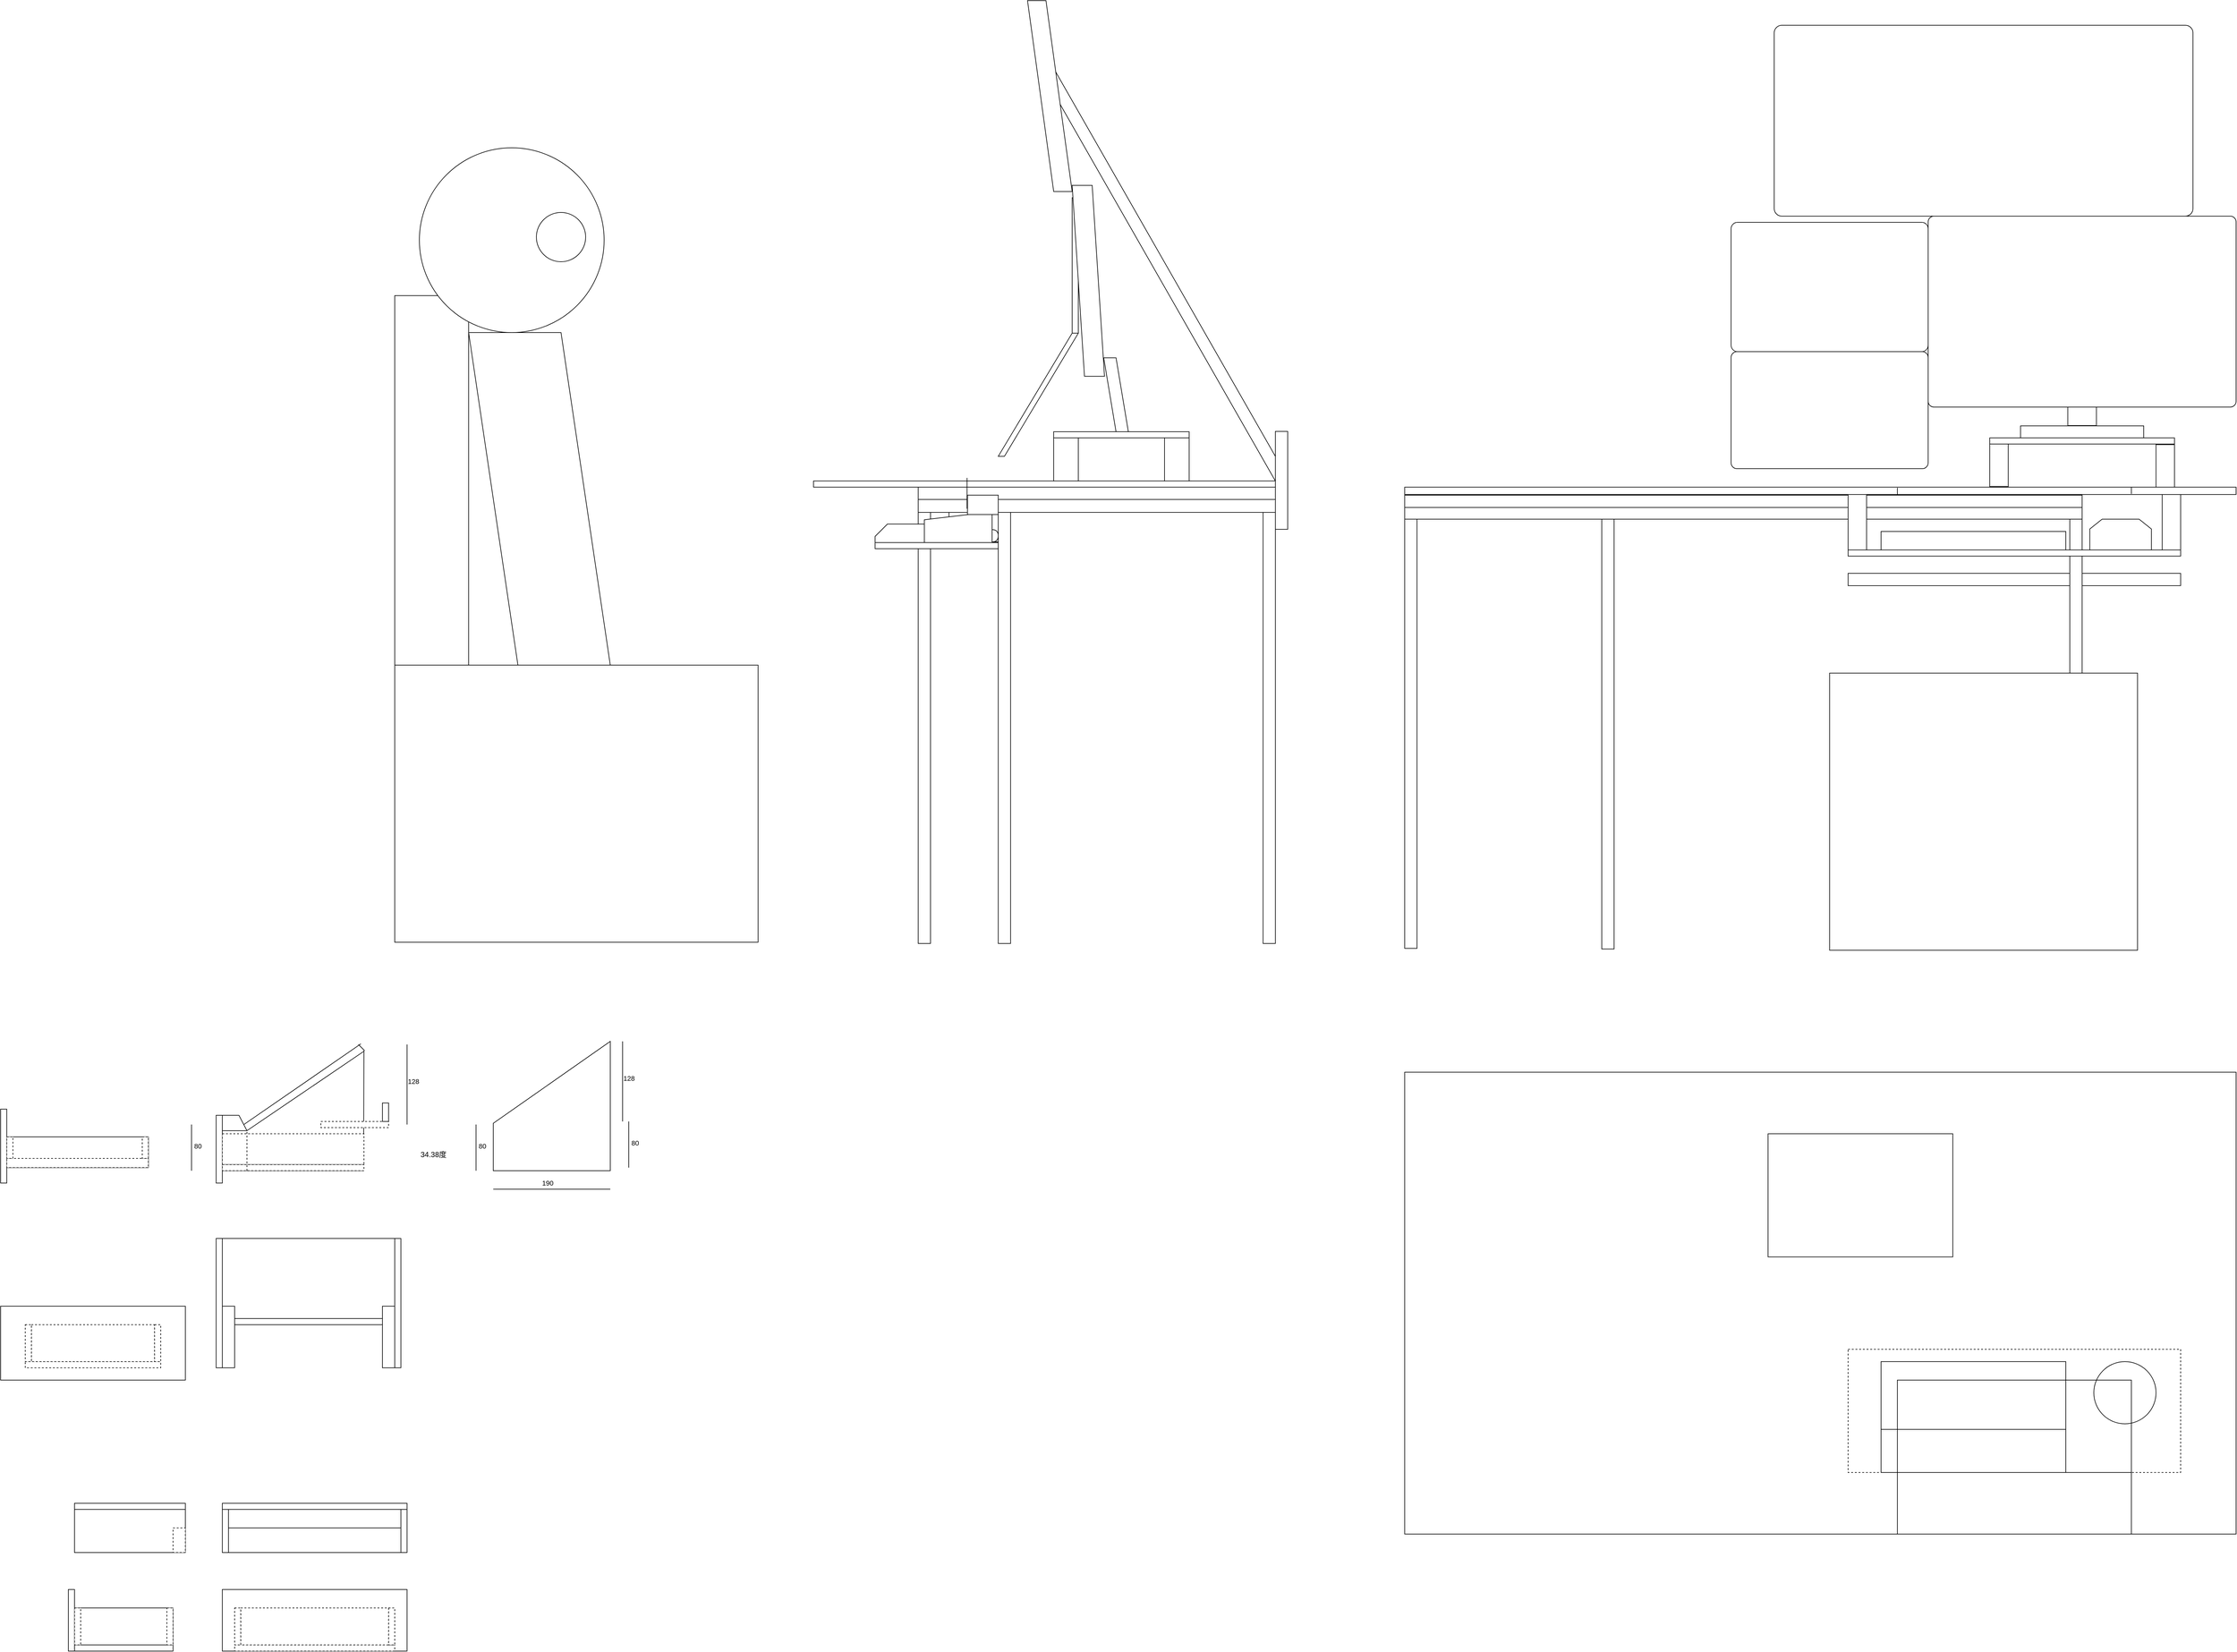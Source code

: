 <mxfile>
    <diagram id="0uSlt06-4vr5np38aqc7" name="ページ1">
        <mxGraphModel dx="3028" dy="689" grid="1" gridSize="10" guides="1" tooltips="1" connect="1" arrows="1" fold="1" page="1" pageScale="1" pageWidth="827" pageHeight="1169" math="0" shadow="0">
            <root>
                <mxCell id="0"/>
                <mxCell id="1" parent="0"/>
                <mxCell id="184" value="" style="rounded=0;whiteSpace=wrap;html=1;" vertex="1" parent="1">
                    <mxGeometry x="-1240" y="3080" width="280" height="10" as="geometry"/>
                </mxCell>
                <mxCell id="98" value="" style="rounded=0;whiteSpace=wrap;html=1;fillColor=default;flipH=0;" parent="1" vertex="1">
                    <mxGeometry x="680" y="2680" width="1350" height="750" as="geometry"/>
                </mxCell>
                <mxCell id="127" value="" style="rounded=0;whiteSpace=wrap;html=1;dashed=1;" parent="1" vertex="1">
                    <mxGeometry x="1400" y="3130" width="540" height="200" as="geometry"/>
                </mxCell>
                <mxCell id="52" value="" style="shape=parallelogram;perimeter=parallelogramPerimeter;whiteSpace=wrap;html=1;fixedSize=1;flipV=0;flipH=0;direction=south;size=630;" parent="1" vertex="1">
                    <mxGeometry x="110" y="1050" width="360" height="670" as="geometry"/>
                </mxCell>
                <mxCell id="46" value="" style="shape=parallelogram;perimeter=parallelogramPerimeter;whiteSpace=wrap;html=1;fixedSize=1;size=120;" parent="1" vertex="1">
                    <mxGeometry x="20" y="1480" width="130" height="200" as="geometry"/>
                </mxCell>
                <mxCell id="49" value="" style="rounded=0;whiteSpace=wrap;html=1;" parent="1" vertex="1">
                    <mxGeometry x="140" y="1260" width="10" height="220" as="geometry"/>
                </mxCell>
                <mxCell id="39" value="" style="rounded=0;whiteSpace=wrap;html=1;" parent="1" vertex="1">
                    <mxGeometry x="-100" y="1729" width="40" height="90" as="geometry"/>
                </mxCell>
                <mxCell id="37" value="" style="rounded=0;whiteSpace=wrap;html=1;" parent="1" vertex="1">
                    <mxGeometry x="-20" y="1729" width="40" height="90" as="geometry"/>
                </mxCell>
                <mxCell id="2" value="" style="rounded=0;whiteSpace=wrap;html=1;" parent="1" vertex="1">
                    <mxGeometry x="-110" y="1771" width="20" height="700" as="geometry"/>
                </mxCell>
                <mxCell id="3" value="" style="rounded=0;whiteSpace=wrap;html=1;" parent="1" vertex="1">
                    <mxGeometry x="-110" y="1750" width="580" height="21" as="geometry"/>
                </mxCell>
                <mxCell id="4" value="" style="shape=card;whiteSpace=wrap;html=1;size=20;" parent="1" vertex="1">
                    <mxGeometry x="-180" y="1790" width="80" height="30" as="geometry"/>
                </mxCell>
                <mxCell id="5" value="" style="shape=manualInput;whiteSpace=wrap;html=1;size=13;" parent="1" vertex="1">
                    <mxGeometry x="-100" y="1770" width="110" height="50" as="geometry"/>
                </mxCell>
                <mxCell id="6" value="" style="rounded=0;whiteSpace=wrap;html=1;" parent="1" vertex="1">
                    <mxGeometry x="-180" y="1820" width="200" height="10" as="geometry"/>
                </mxCell>
                <mxCell id="7" value="" style="rounded=0;whiteSpace=wrap;html=1;" parent="1" vertex="1">
                    <mxGeometry x="450" y="1771" width="20" height="700" as="geometry"/>
                </mxCell>
                <mxCell id="8" value="" style="rounded=0;whiteSpace=wrap;html=1;" parent="1" vertex="1">
                    <mxGeometry x="20" y="1771" width="20" height="700" as="geometry"/>
                </mxCell>
                <mxCell id="9" value="" style="rounded=0;whiteSpace=wrap;html=1;" parent="1" vertex="1">
                    <mxGeometry x="-110" y="1730" width="580" height="20" as="geometry"/>
                </mxCell>
                <mxCell id="10" value="" style="rounded=0;whiteSpace=wrap;html=1;" parent="1" vertex="1">
                    <mxGeometry x="-280" y="1720" width="750" height="10" as="geometry"/>
                </mxCell>
                <mxCell id="11" value="" style="rounded=0;whiteSpace=wrap;html=1;" parent="1" vertex="1">
                    <mxGeometry x="-960" y="2019" width="590" height="450" as="geometry"/>
                </mxCell>
                <mxCell id="12" value="" style="rounded=0;whiteSpace=wrap;html=1;" parent="1" vertex="1">
                    <mxGeometry x="-960" y="1419" width="120" height="600" as="geometry"/>
                </mxCell>
                <mxCell id="16" value="" style="ellipse;whiteSpace=wrap;html=1;aspect=fixed;fillColor=default;" parent="1" vertex="1">
                    <mxGeometry x="-920" y="1179" width="300" height="300" as="geometry"/>
                </mxCell>
                <mxCell id="17" value="" style="shape=parallelogram;perimeter=parallelogramPerimeter;whiteSpace=wrap;html=1;fixedSize=1;fillColor=default;flipH=1;size=80;" parent="1" vertex="1">
                    <mxGeometry x="-840" y="1479" width="230" height="540" as="geometry"/>
                </mxCell>
                <mxCell id="18" value="" style="ellipse;whiteSpace=wrap;html=1;aspect=fixed;fillColor=default;" parent="1" vertex="1">
                    <mxGeometry x="-730" y="1284" width="80" height="80" as="geometry"/>
                </mxCell>
                <mxCell id="30" value="" style="shape=or;whiteSpace=wrap;html=1;" parent="1" vertex="1">
                    <mxGeometry x="10" y="1799" width="10" height="20" as="geometry"/>
                </mxCell>
                <mxCell id="31" value="" style="endArrow=none;html=1;" parent="1" edge="1">
                    <mxGeometry width="50" height="50" relative="1" as="geometry">
                        <mxPoint x="-30.67" y="1765" as="sourcePoint"/>
                        <mxPoint x="-30.67" y="1715" as="targetPoint"/>
                    </mxGeometry>
                </mxCell>
                <mxCell id="40" value="" style="rounded=0;whiteSpace=wrap;html=1;" parent="1" vertex="1">
                    <mxGeometry x="1400" y="1870" width="540" height="20" as="geometry"/>
                </mxCell>
                <mxCell id="41" value="" style="rounded=0;whiteSpace=wrap;html=1;" parent="1" vertex="1">
                    <mxGeometry x="110" y="1640" width="220" height="10" as="geometry"/>
                </mxCell>
                <mxCell id="42" value="" style="rounded=0;whiteSpace=wrap;html=1;" parent="1" vertex="1">
                    <mxGeometry x="290" y="1650" width="40" height="70" as="geometry"/>
                </mxCell>
                <mxCell id="43" value="" style="rounded=0;whiteSpace=wrap;html=1;" parent="1" vertex="1">
                    <mxGeometry x="110" y="1650" width="40" height="70" as="geometry"/>
                </mxCell>
                <mxCell id="44" value="" style="shape=parallelogram;perimeter=parallelogramPerimeter;whiteSpace=wrap;html=1;fixedSize=1;fillColor=default;flipH=1;" parent="1" vertex="1">
                    <mxGeometry x="191.25" y="1520" width="40" height="120" as="geometry"/>
                </mxCell>
                <mxCell id="45" value="" style="shape=parallelogram;perimeter=parallelogramPerimeter;whiteSpace=wrap;html=1;fixedSize=1;fillColor=default;flipH=1;" parent="1" vertex="1">
                    <mxGeometry x="140" y="1240" width="52.5" height="310" as="geometry"/>
                </mxCell>
                <mxCell id="50" value="" style="shape=parallelogram;perimeter=parallelogramPerimeter;whiteSpace=wrap;html=1;fixedSize=1;fillColor=default;flipH=1;size=42.5;" parent="1" vertex="1">
                    <mxGeometry x="67.5" y="940" width="72.5" height="310" as="geometry"/>
                </mxCell>
                <mxCell id="53" value="" style="rounded=0;whiteSpace=wrap;html=1;" parent="1" vertex="1">
                    <mxGeometry x="470" y="1639.5" width="20" height="159" as="geometry"/>
                </mxCell>
                <mxCell id="55" value="" style="rounded=0;whiteSpace=wrap;html=1;fillColor=default;flipH=0;" parent="1" vertex="1">
                    <mxGeometry x="680" y="1730" width="1350" height="12" as="geometry"/>
                </mxCell>
                <mxCell id="56" value="" style="rounded=0;whiteSpace=wrap;html=1;fillColor=default;flipH=0;" parent="1" vertex="1">
                    <mxGeometry x="680" y="1743" width="1100" height="20" as="geometry"/>
                </mxCell>
                <mxCell id="57" value="" style="rounded=0;whiteSpace=wrap;html=1;fillColor=default;flipH=0;" parent="1" vertex="1">
                    <mxGeometry x="680" y="1763" width="1100" height="19" as="geometry"/>
                </mxCell>
                <mxCell id="58" value="" style="rounded=0;whiteSpace=wrap;html=1;flipH=0;" parent="1" vertex="1">
                    <mxGeometry x="1760" y="1782" width="20" height="700" as="geometry"/>
                </mxCell>
                <mxCell id="59" value="" style="rounded=0;whiteSpace=wrap;html=1;flipH=0;" parent="1" vertex="1">
                    <mxGeometry x="1370" y="2032" width="500" height="450" as="geometry"/>
                </mxCell>
                <mxCell id="68" value="" style="rounded=0;whiteSpace=wrap;html=1;" parent="1" vertex="1">
                    <mxGeometry x="1000" y="1782" width="20" height="698" as="geometry"/>
                </mxCell>
                <mxCell id="69" value="" style="rounded=0;whiteSpace=wrap;html=1;" parent="1" vertex="1">
                    <mxGeometry x="680" y="1782" width="20" height="697" as="geometry"/>
                </mxCell>
                <mxCell id="70" value="" style="rounded=0;whiteSpace=wrap;html=1;flipH=0;" parent="1" vertex="1">
                    <mxGeometry x="1400" y="1832" width="540" height="10" as="geometry"/>
                </mxCell>
                <mxCell id="71" value="" style="shape=loopLimit;whiteSpace=wrap;html=1;flipH=0;" parent="1" vertex="1">
                    <mxGeometry x="1792.5" y="1782" width="100" height="50" as="geometry"/>
                </mxCell>
                <mxCell id="73" value="" style="rounded=0;whiteSpace=wrap;html=1;flipH=0;" parent="1" vertex="1">
                    <mxGeometry x="1453.5" y="1802" width="300" height="30" as="geometry"/>
                </mxCell>
                <mxCell id="75" value="" style="rounded=0;whiteSpace=wrap;html=1;fillColor=default;flipH=0;" parent="1" vertex="1">
                    <mxGeometry x="1910" y="1742" width="30" height="90" as="geometry"/>
                </mxCell>
                <mxCell id="77" value="" style="endArrow=none;html=1;" parent="1" edge="1">
                    <mxGeometry width="50" height="50" relative="1" as="geometry">
                        <mxPoint x="1860.0" y="1730" as="sourcePoint"/>
                        <mxPoint x="1860" y="1741" as="targetPoint"/>
                    </mxGeometry>
                </mxCell>
                <mxCell id="80" value="" style="rounded=0;whiteSpace=wrap;html=1;fillColor=default;flipH=0;" parent="1" vertex="1">
                    <mxGeometry x="1400" y="1742" width="30" height="90" as="geometry"/>
                </mxCell>
                <mxCell id="86" value="" style="rounded=1;whiteSpace=wrap;html=1;fillColor=default;spacing=2;arcSize=5;flipH=0;" parent="1" vertex="1">
                    <mxGeometry x="1210" y="1300" width="320" height="210" as="geometry"/>
                </mxCell>
                <mxCell id="87" value="" style="rounded=1;whiteSpace=wrap;html=1;fillColor=default;spacing=2;arcSize=5;flipH=0;" parent="1" vertex="1">
                    <mxGeometry x="1210" y="1510" width="320" height="190" as="geometry"/>
                </mxCell>
                <mxCell id="89" value="" style="rounded=0;whiteSpace=wrap;html=1;" parent="1" vertex="1">
                    <mxGeometry x="1630" y="1650" width="300" height="10" as="geometry"/>
                </mxCell>
                <mxCell id="90" value="" style="rounded=1;whiteSpace=wrap;html=1;arcSize=3;" parent="1" vertex="1">
                    <mxGeometry x="1530" y="1290" width="500" height="310" as="geometry"/>
                </mxCell>
                <mxCell id="92" value="" style="endArrow=none;html=1;" parent="1" edge="1">
                    <mxGeometry width="50" height="50" relative="1" as="geometry">
                        <mxPoint x="1480.0" y="1731" as="sourcePoint"/>
                        <mxPoint x="1480" y="1742" as="targetPoint"/>
                    </mxGeometry>
                </mxCell>
                <mxCell id="93" value="" style="rounded=1;whiteSpace=wrap;html=1;arcSize=4;" parent="1" vertex="1">
                    <mxGeometry x="1280" y="980" width="680" height="310" as="geometry"/>
                </mxCell>
                <mxCell id="94" value="" style="rounded=0;whiteSpace=wrap;html=1;" parent="1" vertex="1">
                    <mxGeometry x="1680" y="1630.5" width="200" height="19.5" as="geometry"/>
                </mxCell>
                <mxCell id="95" value="" style="rounded=0;whiteSpace=wrap;html=1;" parent="1" vertex="1">
                    <mxGeometry x="1630" y="1660" width="30" height="69" as="geometry"/>
                </mxCell>
                <mxCell id="96" value="" style="rounded=0;whiteSpace=wrap;html=1;" parent="1" vertex="1">
                    <mxGeometry x="1900" y="1661" width="30" height="69" as="geometry"/>
                </mxCell>
                <mxCell id="97" value="" style="rounded=0;whiteSpace=wrap;html=1;" parent="1" vertex="1">
                    <mxGeometry x="1756.75" y="1600" width="46.5" height="30" as="geometry"/>
                </mxCell>
                <mxCell id="101" value="" style="rounded=0;whiteSpace=wrap;html=1;fillColor=default;" parent="1" vertex="1">
                    <mxGeometry x="1453.5" y="3150" width="300" height="110" as="geometry"/>
                </mxCell>
                <mxCell id="105" value="" style="ellipse;whiteSpace=wrap;html=1;aspect=fixed;fillColor=default;" parent="1" vertex="1">
                    <mxGeometry x="1799" y="3150" width="101" height="101" as="geometry"/>
                </mxCell>
                <mxCell id="100" value="" style="rounded=0;whiteSpace=wrap;html=1;fillColor=default;" parent="1" vertex="1">
                    <mxGeometry x="1453.5" y="3260" width="300" height="70" as="geometry"/>
                </mxCell>
                <mxCell id="128" value="" style="rounded=0;whiteSpace=wrap;html=1;" parent="1" vertex="1">
                    <mxGeometry x="-30" y="1743" width="50" height="31.5" as="geometry"/>
                </mxCell>
                <mxCell id="126" value="" style="rounded=0;whiteSpace=wrap;html=1;fillColor=none;" parent="1" vertex="1">
                    <mxGeometry x="1480" y="3180" width="380" height="150" as="geometry"/>
                </mxCell>
                <mxCell id="135" value="" style="endArrow=none;html=1;" parent="1" edge="1">
                    <mxGeometry width="50" height="50" relative="1" as="geometry">
                        <mxPoint x="1480" y="3430" as="sourcePoint"/>
                        <mxPoint x="1480" y="3330" as="targetPoint"/>
                    </mxGeometry>
                </mxCell>
                <mxCell id="136" value="" style="endArrow=none;html=1;" parent="1" edge="1">
                    <mxGeometry width="50" height="50" relative="1" as="geometry">
                        <mxPoint x="1860" y="3430.0" as="sourcePoint"/>
                        <mxPoint x="1860" y="3330" as="targetPoint"/>
                    </mxGeometry>
                </mxCell>
                <mxCell id="125" value="" style="rounded=0;whiteSpace=wrap;html=1;" parent="1" vertex="1">
                    <mxGeometry x="1270" y="2780" width="300" height="200" as="geometry"/>
                </mxCell>
                <mxCell id="147" value="&lt;meta charset=&quot;utf-8&quot;&gt;34.38度" style="text;whiteSpace=wrap;html=1;" vertex="1" parent="1">
                    <mxGeometry x="-920" y="2800" width="50" height="20" as="geometry"/>
                </mxCell>
                <mxCell id="150" value="" style="shape=manualInput;whiteSpace=wrap;html=1;size=133;" vertex="1" parent="1">
                    <mxGeometry x="-800" y="2630" width="190" height="210" as="geometry"/>
                </mxCell>
                <mxCell id="152" value="128" style="endArrow=none;html=1;" edge="1" parent="1">
                    <mxGeometry x="0.077" y="-10" width="50" height="50" relative="1" as="geometry">
                        <mxPoint x="-940" y="2765" as="sourcePoint"/>
                        <mxPoint x="-940" y="2635" as="targetPoint"/>
                        <mxPoint as="offset"/>
                    </mxGeometry>
                </mxCell>
                <mxCell id="154" value="" style="endArrow=none;html=1;" edge="1" parent="1">
                    <mxGeometry width="50" height="50" relative="1" as="geometry">
                        <mxPoint x="-1010.71" y="2840" as="sourcePoint"/>
                        <mxPoint x="-1010" y="2645" as="targetPoint"/>
                    </mxGeometry>
                </mxCell>
                <mxCell id="155" value="" style="endArrow=none;html=1;" edge="1" parent="1">
                    <mxGeometry width="50" height="50" relative="1" as="geometry">
                        <mxPoint x="-1010.71" y="2840" as="sourcePoint"/>
                        <mxPoint x="-1240" y="2840" as="targetPoint"/>
                    </mxGeometry>
                </mxCell>
                <mxCell id="156" value="" style="endArrow=none;html=1;" edge="1" parent="1">
                    <mxGeometry width="50" height="50" relative="1" as="geometry">
                        <mxPoint x="-1240.0" y="2840" as="sourcePoint"/>
                        <mxPoint x="-1240" y="2760" as="targetPoint"/>
                    </mxGeometry>
                </mxCell>
                <mxCell id="157" value="" style="endArrow=none;html=1;" edge="1" parent="1">
                    <mxGeometry width="50" height="50" relative="1" as="geometry">
                        <mxPoint x="-1240" y="2775" as="sourcePoint"/>
                        <mxPoint x="-1200" y="2775" as="targetPoint"/>
                    </mxGeometry>
                </mxCell>
                <mxCell id="159" value="" style="endArrow=none;html=1;" edge="1" parent="1">
                    <mxGeometry width="50" height="50" relative="1" as="geometry">
                        <mxPoint x="-1200" y="2775" as="sourcePoint"/>
                        <mxPoint x="-1010" y="2646" as="targetPoint"/>
                    </mxGeometry>
                </mxCell>
                <mxCell id="162" value="" style="shape=manualInput;whiteSpace=wrap;html=1;direction=south;size=13;" vertex="1" parent="1">
                    <mxGeometry x="-1240" y="2750" width="40" height="25" as="geometry"/>
                </mxCell>
                <mxCell id="163" value="" style="endArrow=none;html=1;" edge="1" parent="1">
                    <mxGeometry width="50" height="50" relative="1" as="geometry">
                        <mxPoint x="-1205" y="2765" as="sourcePoint"/>
                        <mxPoint x="-1015" y="2634" as="targetPoint"/>
                    </mxGeometry>
                </mxCell>
                <mxCell id="166" value="" style="endArrow=none;html=1;" edge="1" parent="1">
                    <mxGeometry width="50" height="50" relative="1" as="geometry">
                        <mxPoint x="-1019" y="2635" as="sourcePoint"/>
                        <mxPoint x="-1009" y="2645" as="targetPoint"/>
                    </mxGeometry>
                </mxCell>
                <mxCell id="167" value="" style="rounded=0;whiteSpace=wrap;html=1;dashed=1;" vertex="1" parent="1">
                    <mxGeometry x="-1080" y="2760" width="110" height="10" as="geometry"/>
                </mxCell>
                <mxCell id="168" value="" style="rounded=0;whiteSpace=wrap;html=1;" vertex="1" parent="1">
                    <mxGeometry x="-980" y="2730" width="10" height="30" as="geometry"/>
                </mxCell>
                <mxCell id="169" value="" style="rounded=0;whiteSpace=wrap;html=1;" vertex="1" parent="1">
                    <mxGeometry x="-1250" y="2750" width="10" height="110" as="geometry"/>
                </mxCell>
                <mxCell id="170" value="" style="rounded=0;whiteSpace=wrap;html=1;dashed=1;" vertex="1" parent="1">
                    <mxGeometry x="-1240" y="2780" width="230" height="50" as="geometry"/>
                </mxCell>
                <mxCell id="171" value="" style="rounded=0;whiteSpace=wrap;html=1;dashed=1;" vertex="1" parent="1">
                    <mxGeometry x="-1240" y="2830" width="230" height="10" as="geometry"/>
                </mxCell>
                <mxCell id="174" value="" style="rounded=0;whiteSpace=wrap;html=1;" vertex="1" parent="1">
                    <mxGeometry x="-1590" y="2785" width="230" height="50" as="geometry"/>
                </mxCell>
                <mxCell id="175" value="" style="rounded=0;whiteSpace=wrap;html=1;" vertex="1" parent="1">
                    <mxGeometry x="-1600" y="2740" width="10" height="120" as="geometry"/>
                </mxCell>
                <mxCell id="176" value="" style="rounded=0;whiteSpace=wrap;html=1;dashed=1;" vertex="1" parent="1">
                    <mxGeometry x="-1590" y="2820" width="230" height="15" as="geometry"/>
                </mxCell>
                <mxCell id="177" value="" style="rounded=0;whiteSpace=wrap;html=1;dashed=1;" vertex="1" parent="1">
                    <mxGeometry x="-1590" y="2785" width="10" height="35" as="geometry"/>
                </mxCell>
                <mxCell id="178" value="" style="rounded=0;whiteSpace=wrap;html=1;dashed=1;" vertex="1" parent="1">
                    <mxGeometry x="-1370" y="2785" width="10" height="35" as="geometry"/>
                </mxCell>
                <mxCell id="161" value="" style="endArrow=none;dashed=1;html=1;" edge="1" parent="1">
                    <mxGeometry width="50" height="50" relative="1" as="geometry">
                        <mxPoint x="-1200" y="2840" as="sourcePoint"/>
                        <mxPoint x="-1200" y="2775" as="targetPoint"/>
                    </mxGeometry>
                </mxCell>
                <mxCell id="180" value="80" style="endArrow=none;html=1;" edge="1" parent="1">
                    <mxGeometry x="0.077" y="-10" width="50" height="50" relative="1" as="geometry">
                        <mxPoint x="-1290" y="2840" as="sourcePoint"/>
                        <mxPoint x="-1290" y="2765" as="targetPoint"/>
                        <mxPoint as="offset"/>
                    </mxGeometry>
                </mxCell>
                <mxCell id="181" value="" style="rounded=0;whiteSpace=wrap;html=1;" vertex="1" parent="1">
                    <mxGeometry x="-1240" y="2950" width="280" height="130" as="geometry"/>
                </mxCell>
                <mxCell id="182" value="" style="rounded=0;whiteSpace=wrap;html=1;" vertex="1" parent="1">
                    <mxGeometry x="-1240" y="3060" width="20" height="100" as="geometry"/>
                </mxCell>
                <mxCell id="183" value="" style="rounded=0;whiteSpace=wrap;html=1;" vertex="1" parent="1">
                    <mxGeometry x="-980" y="3060" width="20" height="100" as="geometry"/>
                </mxCell>
                <mxCell id="185" value="" style="rounded=0;whiteSpace=wrap;html=1;" vertex="1" parent="1">
                    <mxGeometry x="-1250" y="2950" width="10" height="210" as="geometry"/>
                </mxCell>
                <mxCell id="186" value="" style="rounded=0;whiteSpace=wrap;html=1;" vertex="1" parent="1">
                    <mxGeometry x="-960" y="2950" width="10" height="210" as="geometry"/>
                </mxCell>
                <mxCell id="187" value="" style="rounded=0;whiteSpace=wrap;html=1;" vertex="1" parent="1">
                    <mxGeometry x="-1600" y="3060" width="300" height="120" as="geometry"/>
                </mxCell>
                <mxCell id="188" value="" style="rounded=0;whiteSpace=wrap;html=1;dashed=1;" vertex="1" parent="1">
                    <mxGeometry x="-1560" y="3150" width="220" height="10" as="geometry"/>
                </mxCell>
                <mxCell id="189" value="" style="rounded=0;whiteSpace=wrap;html=1;dashed=1;" vertex="1" parent="1">
                    <mxGeometry x="-1550" y="3090" width="200" height="60" as="geometry"/>
                </mxCell>
                <mxCell id="190" value="" style="rounded=0;whiteSpace=wrap;html=1;dashed=1;" vertex="1" parent="1">
                    <mxGeometry x="-1560" y="3090" width="10" height="60" as="geometry"/>
                </mxCell>
                <mxCell id="191" value="" style="rounded=0;whiteSpace=wrap;html=1;dashed=1;" vertex="1" parent="1">
                    <mxGeometry x="-1350" y="3090" width="10" height="60" as="geometry"/>
                </mxCell>
                <mxCell id="194" value="" style="rounded=0;whiteSpace=wrap;html=1;" vertex="1" parent="1">
                    <mxGeometry x="-1240" y="3380" width="300" height="10" as="geometry"/>
                </mxCell>
                <mxCell id="195" value="" style="rounded=0;whiteSpace=wrap;html=1;" vertex="1" parent="1">
                    <mxGeometry x="-1240" y="3390" width="10" height="70" as="geometry"/>
                </mxCell>
                <mxCell id="196" value="" style="rounded=0;whiteSpace=wrap;html=1;" vertex="1" parent="1">
                    <mxGeometry x="-950" y="3390" width="10" height="70" as="geometry"/>
                </mxCell>
                <mxCell id="197" value="" style="rounded=0;whiteSpace=wrap;html=1;" vertex="1" parent="1">
                    <mxGeometry x="-1230" y="3420" width="280" height="40" as="geometry"/>
                </mxCell>
                <mxCell id="198" value="" style="rounded=0;whiteSpace=wrap;html=1;fillColor=default;" vertex="1" parent="1">
                    <mxGeometry x="-1240" y="3520" width="300" height="100" as="geometry"/>
                </mxCell>
                <mxCell id="199" value="" style="rounded=0;whiteSpace=wrap;html=1;fillColor=default;dashed=1;" vertex="1" parent="1">
                    <mxGeometry x="-1220" y="3610" width="260" height="10" as="geometry"/>
                </mxCell>
                <mxCell id="201" value="" style="rounded=0;whiteSpace=wrap;html=1;fillColor=default;" vertex="1" parent="1">
                    <mxGeometry x="-1480" y="3390" width="180" height="70" as="geometry"/>
                </mxCell>
                <mxCell id="200" value="" style="rounded=0;whiteSpace=wrap;html=1;fillColor=default;dashed=1;" vertex="1" parent="1">
                    <mxGeometry x="-1320" y="3420" width="20" height="40" as="geometry"/>
                </mxCell>
                <mxCell id="202" value="" style="rounded=0;whiteSpace=wrap;html=1;" vertex="1" parent="1">
                    <mxGeometry x="-1480" y="3380" width="180" height="10" as="geometry"/>
                </mxCell>
                <mxCell id="203" value="" style="rounded=0;whiteSpace=wrap;html=1;fillColor=default;dashed=1;" vertex="1" parent="1">
                    <mxGeometry x="-1220" y="3550" width="10" height="60" as="geometry"/>
                </mxCell>
                <mxCell id="204" value="" style="rounded=0;whiteSpace=wrap;html=1;fillColor=default;dashed=1;" vertex="1" parent="1">
                    <mxGeometry x="-970" y="3550" width="10" height="60" as="geometry"/>
                </mxCell>
                <mxCell id="205" value="" style="rounded=0;whiteSpace=wrap;html=1;dashed=1;fillColor=default;" vertex="1" parent="1">
                    <mxGeometry x="-1210" y="3550" width="240" height="60" as="geometry"/>
                </mxCell>
                <mxCell id="206" value="" style="rounded=0;whiteSpace=wrap;html=1;fillColor=default;" vertex="1" parent="1">
                    <mxGeometry x="-1490" y="3520" width="10" height="100" as="geometry"/>
                </mxCell>
                <mxCell id="207" value="" style="rounded=0;whiteSpace=wrap;html=1;fillColor=default;" vertex="1" parent="1">
                    <mxGeometry x="-1480" y="3550" width="160" height="60" as="geometry"/>
                </mxCell>
                <mxCell id="208" value="" style="rounded=0;whiteSpace=wrap;html=1;fillColor=default;" vertex="1" parent="1">
                    <mxGeometry x="-1480" y="3610" width="160" height="10" as="geometry"/>
                </mxCell>
                <mxCell id="209" value="" style="rounded=0;whiteSpace=wrap;html=1;fillColor=default;dashed=1;" vertex="1" parent="1">
                    <mxGeometry x="-1330" y="3550" width="10" height="60" as="geometry"/>
                </mxCell>
                <mxCell id="210" value="" style="rounded=0;whiteSpace=wrap;html=1;fillColor=default;dashed=1;" vertex="1" parent="1">
                    <mxGeometry x="-1480" y="3550" width="10" height="60" as="geometry"/>
                </mxCell>
                <mxCell id="213" value="128" style="endArrow=none;html=1;" edge="1" parent="1">
                    <mxGeometry x="0.077" y="-10" width="50" height="50" relative="1" as="geometry">
                        <mxPoint x="-590" y="2760" as="sourcePoint"/>
                        <mxPoint x="-590" y="2630" as="targetPoint"/>
                        <mxPoint as="offset"/>
                    </mxGeometry>
                </mxCell>
                <mxCell id="214" value="80" style="endArrow=none;html=1;" edge="1" parent="1">
                    <mxGeometry x="0.077" y="-10" width="50" height="50" relative="1" as="geometry">
                        <mxPoint x="-580" y="2835" as="sourcePoint"/>
                        <mxPoint x="-580" y="2760" as="targetPoint"/>
                        <mxPoint as="offset"/>
                    </mxGeometry>
                </mxCell>
                <mxCell id="215" value="80" style="endArrow=none;html=1;" edge="1" parent="1">
                    <mxGeometry x="0.077" y="-10" width="50" height="50" relative="1" as="geometry">
                        <mxPoint x="-828" y="2840" as="sourcePoint"/>
                        <mxPoint x="-828" y="2765" as="targetPoint"/>
                        <mxPoint as="offset"/>
                    </mxGeometry>
                </mxCell>
                <mxCell id="218" value="190" style="endArrow=none;html=1;" edge="1" parent="1">
                    <mxGeometry x="0.077" y="-10" width="50" height="50" relative="1" as="geometry">
                        <mxPoint x="-610" y="2870" as="sourcePoint"/>
                        <mxPoint x="-800" y="2870" as="targetPoint"/>
                        <mxPoint as="offset"/>
                    </mxGeometry>
                </mxCell>
            </root>
        </mxGraphModel>
    </diagram>
</mxfile>